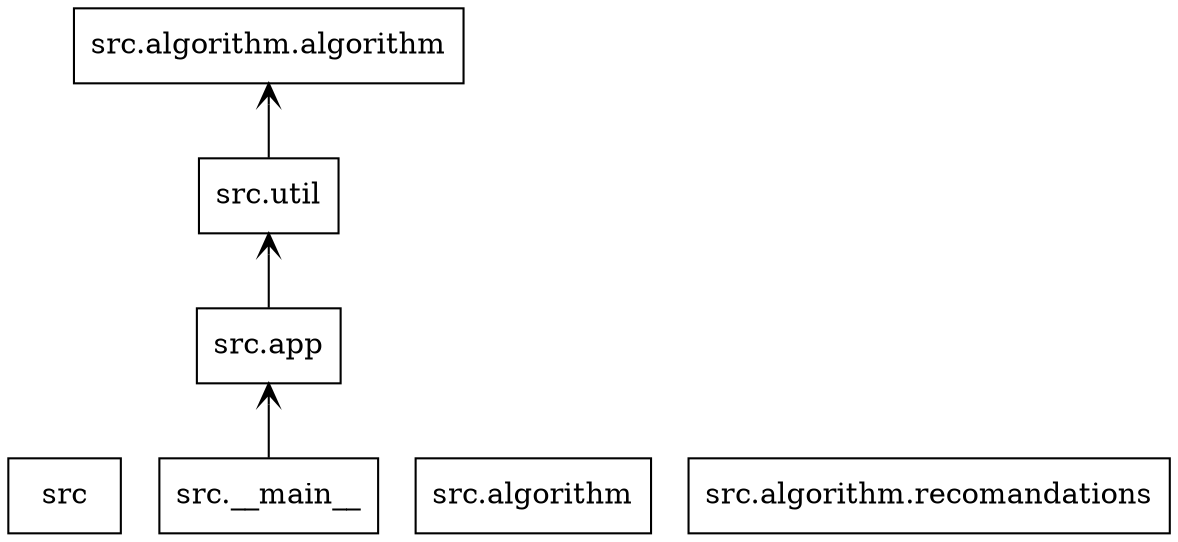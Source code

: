 digraph "packages" {
charset="utf-8"
rankdir=BT
"0" [label="src", shape="box"];
"1" [label="src.__main__", shape="box"];
"2" [label="src.algorithm", shape="box"];
"3" [label="src.algorithm.algorithm", shape="box"];
"4" [label="src.algorithm.recomandations", shape="box"];
"5" [label="src.app", shape="box"];
"6" [label="src.util", shape="box"];
"1" -> "5" [arrowhead="open", arrowtail="none"];
"5" -> "6" [arrowhead="open", arrowtail="none"];
"6" -> "3" [arrowhead="open", arrowtail="none"];
}
